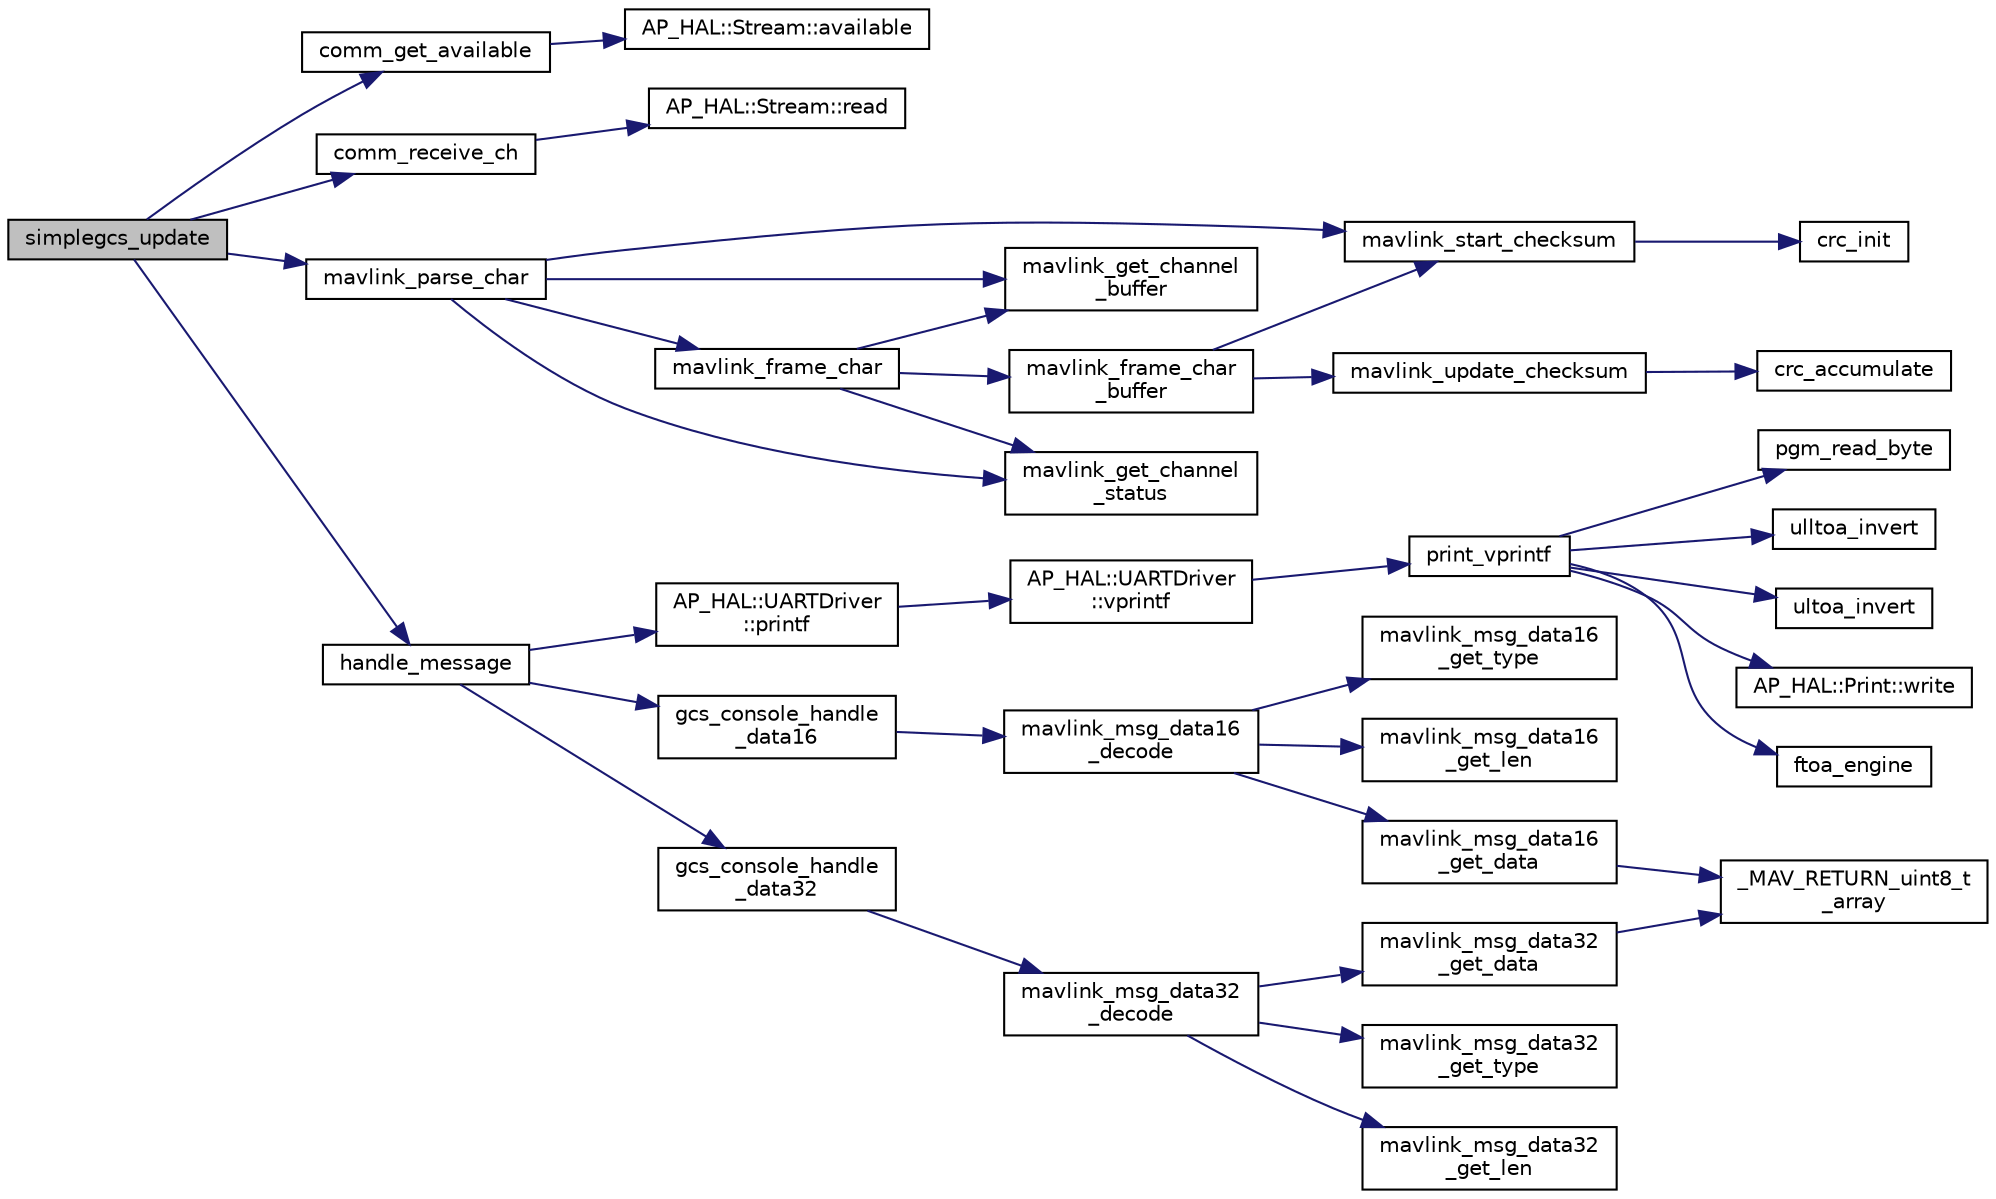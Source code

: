 digraph "simplegcs_update"
{
 // INTERACTIVE_SVG=YES
  edge [fontname="Helvetica",fontsize="10",labelfontname="Helvetica",labelfontsize="10"];
  node [fontname="Helvetica",fontsize="10",shape=record];
  rankdir="LR";
  Node1 [label="simplegcs_update",height=0.2,width=0.4,color="black", fillcolor="grey75", style="filled", fontcolor="black"];
  Node1 -> Node2 [color="midnightblue",fontsize="10",style="solid",fontname="Helvetica"];
  Node2 [label="comm_get_available",height=0.2,width=0.4,color="black", fillcolor="white", style="filled",URL="$GCS__MAVLink_8cpp.html#a2817de906dc695cf406a4a43be1bc724"];
  Node2 -> Node3 [color="midnightblue",fontsize="10",style="solid",fontname="Helvetica"];
  Node3 [label="AP_HAL::Stream::available",height=0.2,width=0.4,color="black", fillcolor="white", style="filled",URL="$classAP__HAL_1_1Stream.html#ae687e48f5689af94d66fb88822923e12"];
  Node1 -> Node4 [color="midnightblue",fontsize="10",style="solid",fontname="Helvetica"];
  Node4 [label="comm_receive_ch",height=0.2,width=0.4,color="black", fillcolor="white", style="filled",URL="$GCS__MAVLink_8cpp.html#a34488d8c3ec2e467fd083707754001d3"];
  Node4 -> Node5 [color="midnightblue",fontsize="10",style="solid",fontname="Helvetica"];
  Node5 [label="AP_HAL::Stream::read",height=0.2,width=0.4,color="black", fillcolor="white", style="filled",URL="$classAP__HAL_1_1Stream.html#ae42ff362cc2a7e527c22f92a3740c2ac"];
  Node1 -> Node6 [color="midnightblue",fontsize="10",style="solid",fontname="Helvetica"];
  Node6 [label="mavlink_parse_char",height=0.2,width=0.4,color="black", fillcolor="white", style="filled",URL="$mavlink__helpers_8h.html#ad91e8323cefc65965574c09e72365d7d"];
  Node6 -> Node7 [color="midnightblue",fontsize="10",style="solid",fontname="Helvetica"];
  Node7 [label="mavlink_frame_char",height=0.2,width=0.4,color="black", fillcolor="white", style="filled",URL="$mavlink__helpers_8h.html#ab9ea03db8cd45ce94b64b508b087ebe6"];
  Node7 -> Node8 [color="midnightblue",fontsize="10",style="solid",fontname="Helvetica"];
  Node8 [label="mavlink_frame_char\l_buffer",height=0.2,width=0.4,color="black", fillcolor="white", style="filled",URL="$mavlink__helpers_8h.html#a0e22b58900ea14d70bff3aadb38dbb3d"];
  Node8 -> Node9 [color="midnightblue",fontsize="10",style="solid",fontname="Helvetica"];
  Node9 [label="mavlink_start_checksum",height=0.2,width=0.4,color="black", fillcolor="white", style="filled",URL="$mavlink__helpers_8h.html#ae7cbde569213151151d20c3766edd244"];
  Node9 -> Node10 [color="midnightblue",fontsize="10",style="solid",fontname="Helvetica"];
  Node10 [label="crc_init",height=0.2,width=0.4,color="black", fillcolor="white", style="filled",URL="$checksum_8h.html#aee738f6e20d31b027afdd966c79befae",tooltip="Initiliaze the buffer for the X.25 CRC. "];
  Node8 -> Node11 [color="midnightblue",fontsize="10",style="solid",fontname="Helvetica"];
  Node11 [label="mavlink_update_checksum",height=0.2,width=0.4,color="black", fillcolor="white", style="filled",URL="$mavlink__helpers_8h.html#a3293deb7b51f9a9f0b30bf56c8739593"];
  Node11 -> Node12 [color="midnightblue",fontsize="10",style="solid",fontname="Helvetica"];
  Node12 [label="crc_accumulate",height=0.2,width=0.4,color="black", fillcolor="white", style="filled",URL="$checksum_8h.html#ade2bbc31cd3b5b6d839556f56de61957",tooltip="Accumulate the X.25 CRC by adding one char at a time. "];
  Node7 -> Node13 [color="midnightblue",fontsize="10",style="solid",fontname="Helvetica"];
  Node13 [label="mavlink_get_channel\l_buffer",height=0.2,width=0.4,color="black", fillcolor="white", style="filled",URL="$mavlink__helpers_8h.html#a65cce515993cd158e828aa7d061ca5b8"];
  Node7 -> Node14 [color="midnightblue",fontsize="10",style="solid",fontname="Helvetica"];
  Node14 [label="mavlink_get_channel\l_status",height=0.2,width=0.4,color="black", fillcolor="white", style="filled",URL="$mavlink__helpers_8h.html#ac006d308067f48514ca5c0cf0b046c28"];
  Node6 -> Node13 [color="midnightblue",fontsize="10",style="solid",fontname="Helvetica"];
  Node6 -> Node14 [color="midnightblue",fontsize="10",style="solid",fontname="Helvetica"];
  Node6 -> Node9 [color="midnightblue",fontsize="10",style="solid",fontname="Helvetica"];
  Node1 -> Node15 [color="midnightblue",fontsize="10",style="solid",fontname="Helvetica"];
  Node15 [label="handle_message",height=0.2,width=0.4,color="black", fillcolor="white", style="filled",URL="$simplegcs_8cpp.html#a4dd9b4d1d62cecf5839f6cadc7768baa"];
  Node15 -> Node16 [color="midnightblue",fontsize="10",style="solid",fontname="Helvetica"];
  Node16 [label="AP_HAL::UARTDriver\l::printf",height=0.2,width=0.4,color="black", fillcolor="white", style="filled",URL="$classAP__HAL_1_1UARTDriver.html#a65c7824b8877f7a2f79365c8ffae8f56"];
  Node16 -> Node17 [color="midnightblue",fontsize="10",style="solid",fontname="Helvetica"];
  Node17 [label="AP_HAL::UARTDriver\l::vprintf",height=0.2,width=0.4,color="black", fillcolor="white", style="filled",URL="$classAP__HAL_1_1UARTDriver.html#aa8abfb6d6641299472c29ac1edde559f"];
  Node17 -> Node18 [color="midnightblue",fontsize="10",style="solid",fontname="Helvetica"];
  Node18 [label="print_vprintf",height=0.2,width=0.4,color="black", fillcolor="white", style="filled",URL="$print__vprintf_8cpp.html#a473b9349f4b086b552a21eb8fe057016"];
  Node18 -> Node19 [color="midnightblue",fontsize="10",style="solid",fontname="Helvetica"];
  Node19 [label="AP_HAL::Print::write",height=0.2,width=0.4,color="black", fillcolor="white", style="filled",URL="$classAP__HAL_1_1Print.html#acc65391952a43334f8f5c9bef341f501"];
  Node18 -> Node20 [color="midnightblue",fontsize="10",style="solid",fontname="Helvetica"];
  Node20 [label="ftoa_engine",height=0.2,width=0.4,color="black", fillcolor="white", style="filled",URL="$ftoa__engine_8cpp.html#a1c28234da8f20b43c85890d4bb452947"];
  Node18 -> Node21 [color="midnightblue",fontsize="10",style="solid",fontname="Helvetica"];
  Node21 [label="pgm_read_byte",height=0.2,width=0.4,color="black", fillcolor="white", style="filled",URL="$AP__Progmem_8h.html#a1514e0408e036062b4af844baaf567da"];
  Node18 -> Node22 [color="midnightblue",fontsize="10",style="solid",fontname="Helvetica"];
  Node22 [label="ulltoa_invert",height=0.2,width=0.4,color="black", fillcolor="white", style="filled",URL="$utoa__invert_8cpp.html#a34926f552460b47c414ec4d83b32815c"];
  Node18 -> Node23 [color="midnightblue",fontsize="10",style="solid",fontname="Helvetica"];
  Node23 [label="ultoa_invert",height=0.2,width=0.4,color="black", fillcolor="white", style="filled",URL="$utoa__invert_8cpp.html#a5d99bba8e697c1e11da489d88fca8559"];
  Node15 -> Node24 [color="midnightblue",fontsize="10",style="solid",fontname="Helvetica"];
  Node24 [label="gcs_console_handle\l_data16",height=0.2,width=0.4,color="black", fillcolor="white", style="filled",URL="$GCS__Console_8cpp.html#a3a5227d5bb6602cf76f5bb4f2689724e"];
  Node24 -> Node25 [color="midnightblue",fontsize="10",style="solid",fontname="Helvetica"];
  Node25 [label="mavlink_msg_data16\l_decode",height=0.2,width=0.4,color="black", fillcolor="white", style="filled",URL="$mavlink__msg__data16_8h.html#a959ffbaae72e58055efeacf684fd6605",tooltip="Decode a data16 message into a struct. "];
  Node25 -> Node26 [color="midnightblue",fontsize="10",style="solid",fontname="Helvetica"];
  Node26 [label="mavlink_msg_data16\l_get_type",height=0.2,width=0.4,color="black", fillcolor="white", style="filled",URL="$mavlink__msg__data16_8h.html#aa1f47c3f0244e9feaed0bc9df065057f",tooltip="Send a data16 message. "];
  Node25 -> Node27 [color="midnightblue",fontsize="10",style="solid",fontname="Helvetica"];
  Node27 [label="mavlink_msg_data16\l_get_len",height=0.2,width=0.4,color="black", fillcolor="white", style="filled",URL="$mavlink__msg__data16_8h.html#a053e7dfeecb2454ac50b3771284339de",tooltip="Get field len from data16 message. "];
  Node25 -> Node28 [color="midnightblue",fontsize="10",style="solid",fontname="Helvetica"];
  Node28 [label="mavlink_msg_data16\l_get_data",height=0.2,width=0.4,color="black", fillcolor="white", style="filled",URL="$mavlink__msg__data16_8h.html#a8edf3995092ef99f907bc322c5812f5a",tooltip="Get field data from data16 message. "];
  Node28 -> Node29 [color="midnightblue",fontsize="10",style="solid",fontname="Helvetica"];
  Node29 [label="_MAV_RETURN_uint8_t\l_array",height=0.2,width=0.4,color="black", fillcolor="white", style="filled",URL="$protocol_8h.html#a0577ed5da38b4eed5472e27dc94026c3"];
  Node15 -> Node30 [color="midnightblue",fontsize="10",style="solid",fontname="Helvetica"];
  Node30 [label="gcs_console_handle\l_data32",height=0.2,width=0.4,color="black", fillcolor="white", style="filled",URL="$GCS__Console_8cpp.html#a435926f6c3cc44d4b92bc7c021d6b94d"];
  Node30 -> Node31 [color="midnightblue",fontsize="10",style="solid",fontname="Helvetica"];
  Node31 [label="mavlink_msg_data32\l_decode",height=0.2,width=0.4,color="black", fillcolor="white", style="filled",URL="$mavlink__msg__data32_8h.html#a823bdc8c2d3f7b67fc5aad141d565680",tooltip="Decode a data32 message into a struct. "];
  Node31 -> Node32 [color="midnightblue",fontsize="10",style="solid",fontname="Helvetica"];
  Node32 [label="mavlink_msg_data32\l_get_type",height=0.2,width=0.4,color="black", fillcolor="white", style="filled",URL="$mavlink__msg__data32_8h.html#a7b53104f75efbf1544af5e269a3dd547",tooltip="Send a data32 message. "];
  Node31 -> Node33 [color="midnightblue",fontsize="10",style="solid",fontname="Helvetica"];
  Node33 [label="mavlink_msg_data32\l_get_len",height=0.2,width=0.4,color="black", fillcolor="white", style="filled",URL="$mavlink__msg__data32_8h.html#a38fea47cfa9a383a7b15379e504decd1",tooltip="Get field len from data32 message. "];
  Node31 -> Node34 [color="midnightblue",fontsize="10",style="solid",fontname="Helvetica"];
  Node34 [label="mavlink_msg_data32\l_get_data",height=0.2,width=0.4,color="black", fillcolor="white", style="filled",URL="$mavlink__msg__data32_8h.html#a5e5c5cd756d0594be37cd9b12bec60a8",tooltip="Get field data from data32 message. "];
  Node34 -> Node29 [color="midnightblue",fontsize="10",style="solid",fontname="Helvetica"];
}
